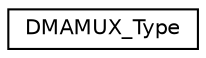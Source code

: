 digraph "Graphical Class Hierarchy"
{
 // LATEX_PDF_SIZE
  edge [fontname="Helvetica",fontsize="10",labelfontname="Helvetica",labelfontsize="10"];
  node [fontname="Helvetica",fontsize="10",shape=record];
  rankdir="LR";
  Node0 [label="DMAMUX_Type",height=0.2,width=0.4,color="black", fillcolor="white", style="filled",URL="$struct_d_m_a_m_u_x___type.html",tooltip=" "];
}
